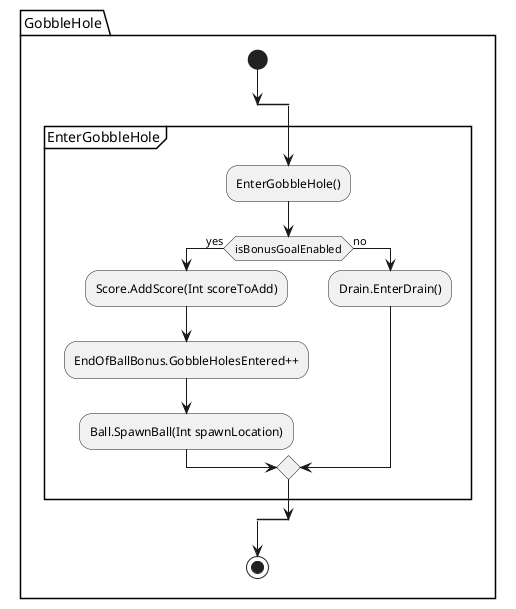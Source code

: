 




















@startuml GobbleHoleActivityDiagram

package GobbleHole {

    start

    split

        partition EnterGobbleHole {
            :EnterGobbleHole();


            if (isBonusGoalEnabled) then (yes)
                :Score.AddScore(Int scoreToAdd);
                :EndOfBallBonus.GobbleHolesEntered++;
                :Ball.SpawnBall(Int spawnLocation);


            else (no)
                :Drain.EnterDrain();
            endif









            


        }

    end split


    stop

}


@enduml



















































